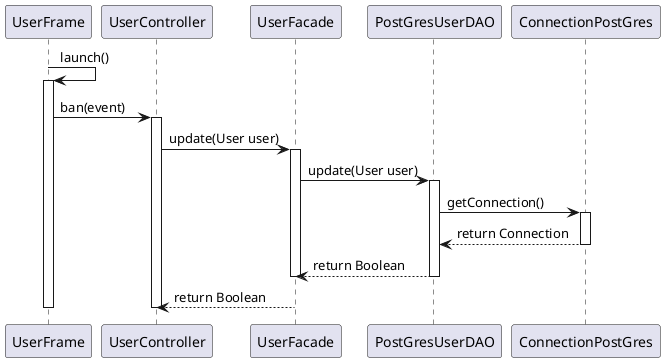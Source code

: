 
@startuml update

UserFrame -> UserFrame : launch()
activate UserFrame

UserFrame -> UserController: ban(event)
activate UserController

UserController -> UserFacade: update(User user)
activate UserFacade

UserFacade -> PostGresUserDAO : update(User user)
activate PostGresUserDAO

PostGresUserDAO -> ConnectionPostGres : getConnection()
activate ConnectionPostGres
ConnectionPostGres --> PostGresUserDAO : return Connection
deactivate ConnectionPostGres
PostGresUserDAO --> UserFacade : return Boolean
deactivate PostGresUserDAO
deactivate UserFacade

UserFacade --> UserController : return Boolean
deactivate UserController
deactivate UserFrame

@enduml
